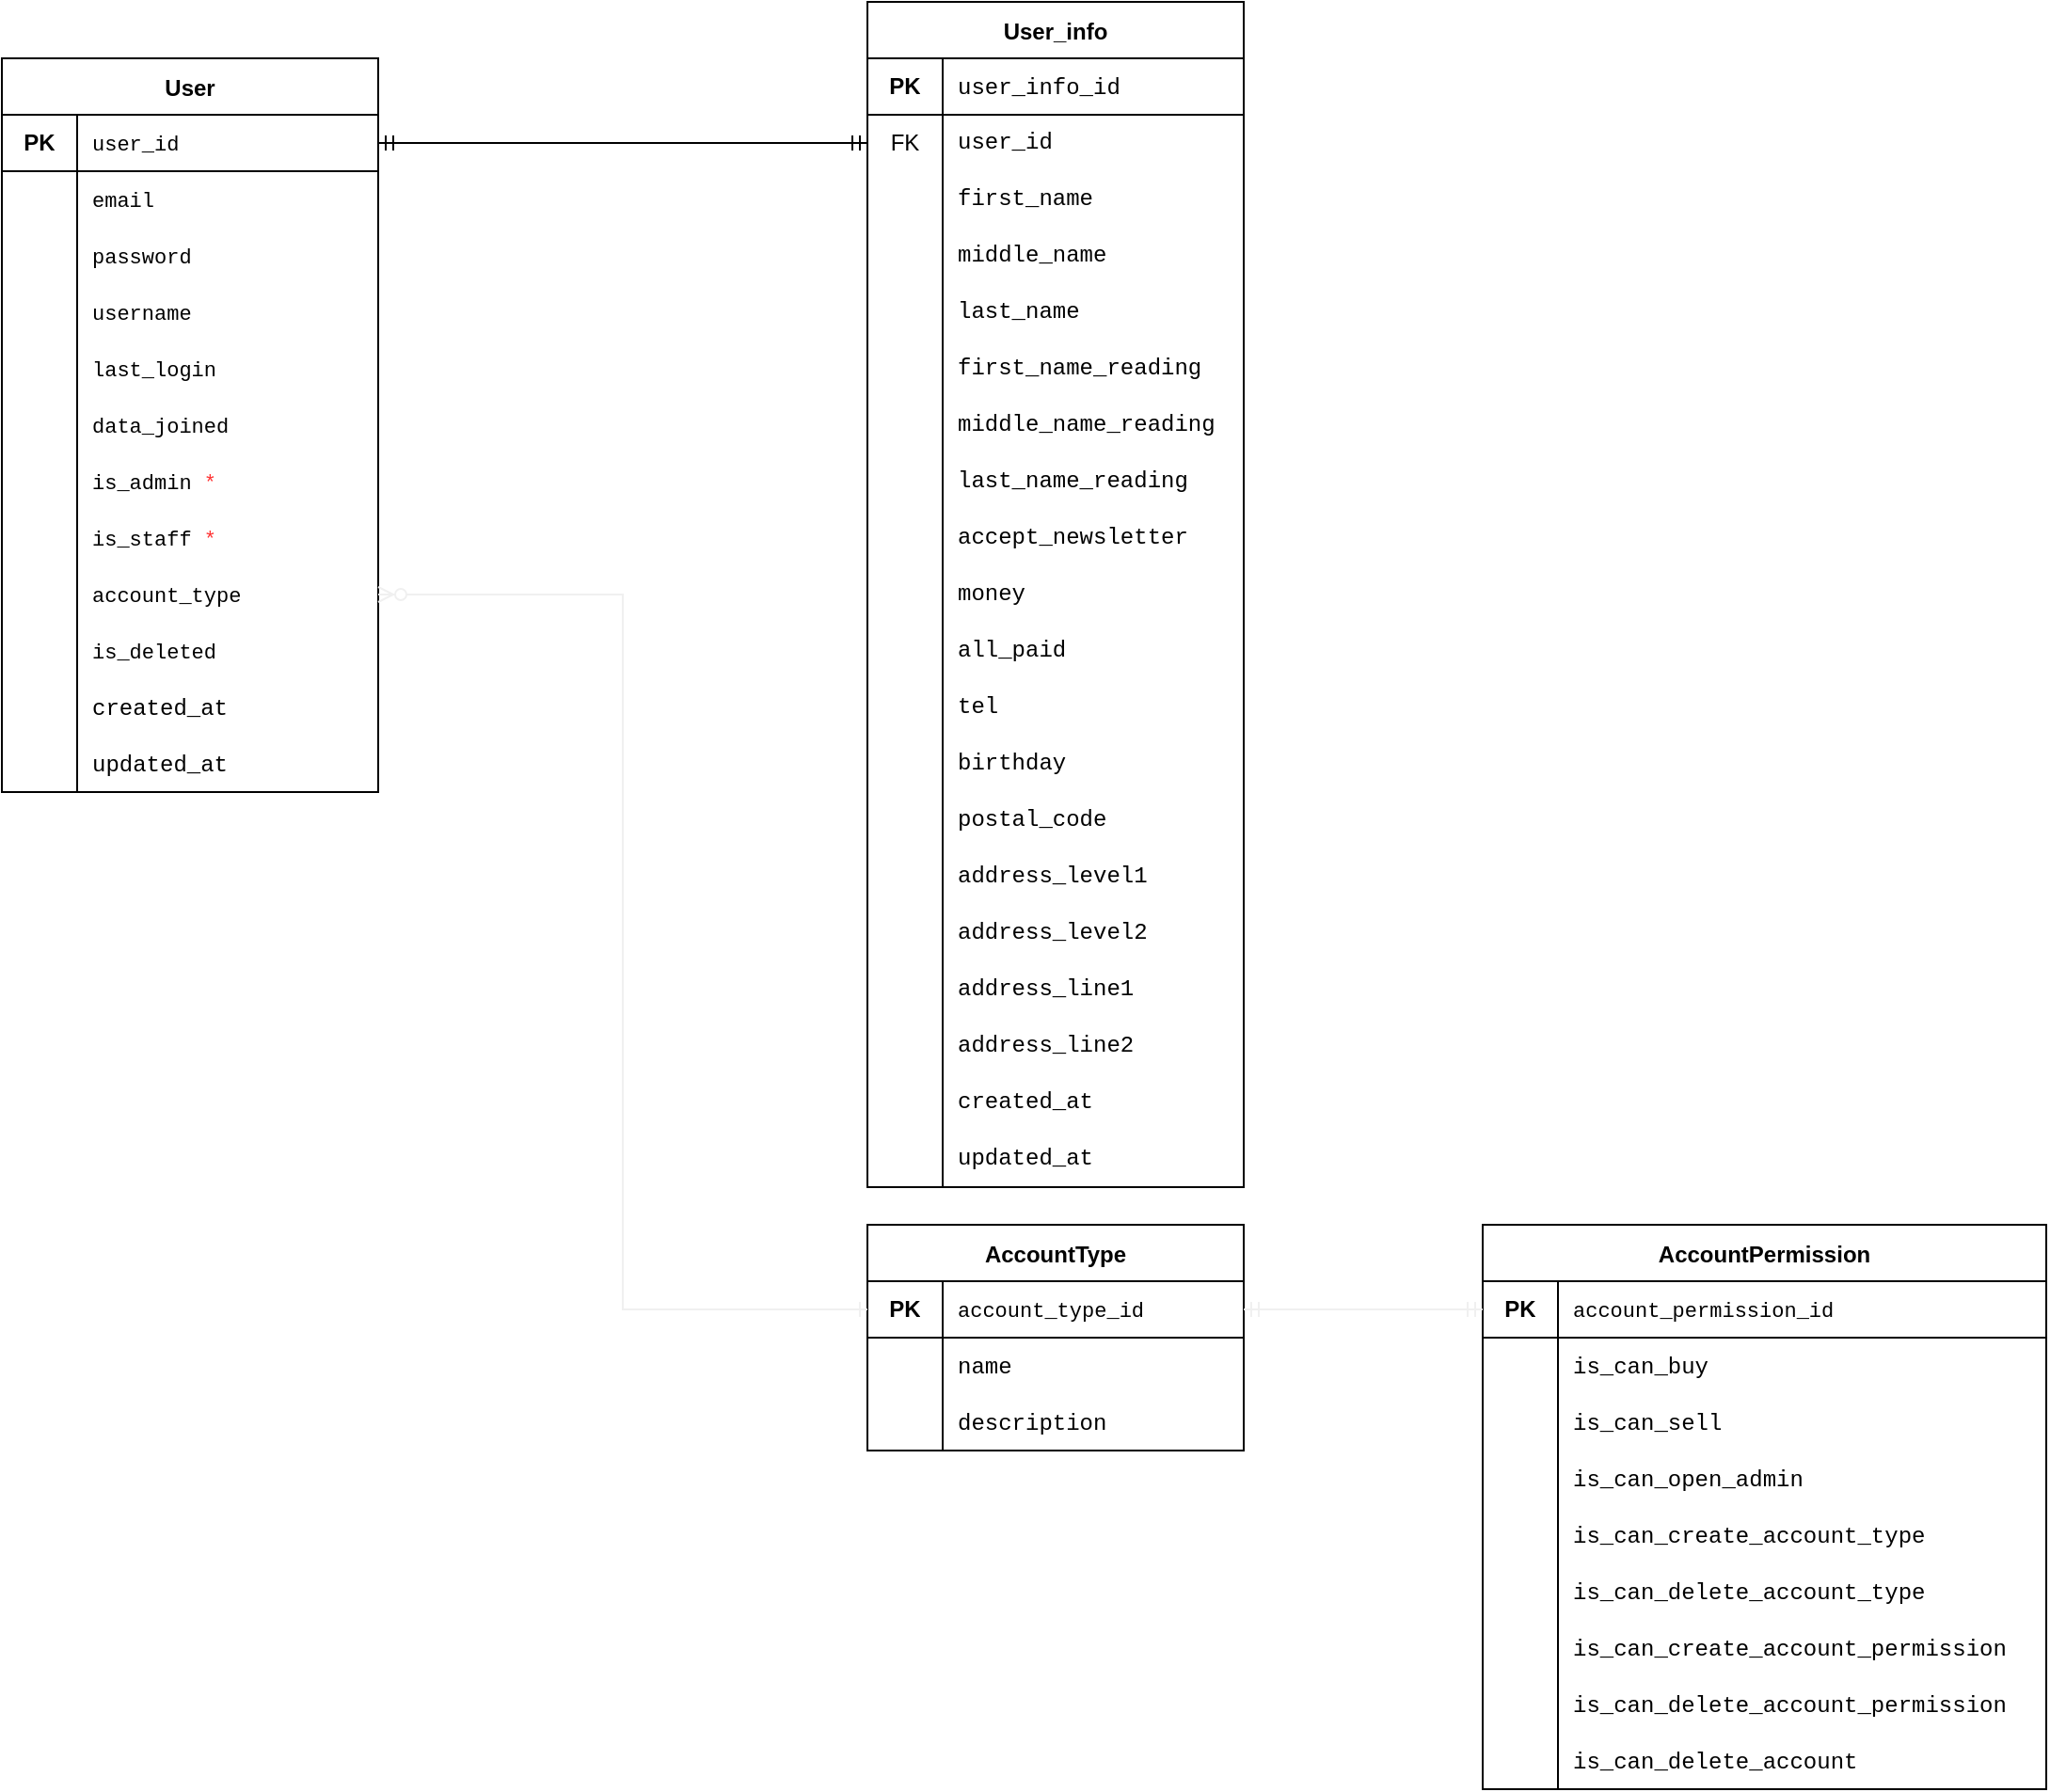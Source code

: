 <mxfile>
    <diagram id="_nnEAg2lZIeiRZxSRYPn" name="account">
        <mxGraphModel dx="1111" dy="790" grid="0" gridSize="10" guides="1" tooltips="1" connect="1" arrows="1" fold="1" page="0" pageScale="1" pageWidth="827" pageHeight="1169" math="0" shadow="0">
            <root>
                <mxCell id="0"/>
                <mxCell id="1" parent="0"/>
                <mxCell id="2" value="User" style="shape=table;startSize=30;container=1;collapsible=0;childLayout=tableLayout;fixedRows=1;rowLines=0;fontStyle=1;align=center;pointerEvents=1;" parent="1" vertex="1">
                    <mxGeometry x="40" y="350" width="200" height="390" as="geometry"/>
                </mxCell>
                <mxCell id="3" value="" style="shape=partialRectangle;html=1;whiteSpace=wrap;collapsible=0;dropTarget=0;pointerEvents=1;fillColor=none;top=0;left=0;bottom=1;right=0;points=[[0,0.5],[1,0.5]];portConstraint=eastwest;" parent="2" vertex="1">
                    <mxGeometry y="30" width="200" height="30" as="geometry"/>
                </mxCell>
                <mxCell id="4" value="&lt;b&gt;PK&lt;/b&gt;" style="shape=partialRectangle;html=1;whiteSpace=wrap;connectable=0;fillColor=none;top=0;left=0;bottom=0;right=0;overflow=hidden;pointerEvents=1;" parent="3" vertex="1">
                    <mxGeometry width="40" height="30" as="geometry"/>
                </mxCell>
                <mxCell id="5" value="&lt;font style=&quot;font-size: 11px&quot; face=&quot;menlo, monaco, courier new, monospace&quot;&gt;user_id&lt;/font&gt;" style="shape=partialRectangle;html=1;whiteSpace=wrap;connectable=0;fillColor=none;top=0;left=0;bottom=0;right=0;align=left;spacingLeft=6;overflow=hidden;pointerEvents=1;" parent="3" vertex="1">
                    <mxGeometry x="40" width="160" height="30" as="geometry"/>
                </mxCell>
                <mxCell id="6" value="" style="shape=partialRectangle;html=1;whiteSpace=wrap;collapsible=0;dropTarget=0;pointerEvents=1;fillColor=none;top=0;left=0;bottom=0;right=0;points=[[0,0.5],[1,0.5]];portConstraint=eastwest;" parent="2" vertex="1">
                    <mxGeometry y="60" width="200" height="30" as="geometry"/>
                </mxCell>
                <mxCell id="7" value="" style="shape=partialRectangle;html=1;whiteSpace=wrap;connectable=0;fillColor=none;top=0;left=0;bottom=0;right=0;overflow=hidden;pointerEvents=1;" parent="6" vertex="1">
                    <mxGeometry width="40" height="30" as="geometry"/>
                </mxCell>
                <mxCell id="8" value="&lt;font face=&quot;menlo, monaco, courier new, monospace&quot; style=&quot;font-size: 11px&quot;&gt;email&lt;/font&gt;" style="shape=partialRectangle;html=1;whiteSpace=wrap;connectable=0;fillColor=none;top=0;left=0;bottom=0;right=0;align=left;spacingLeft=6;overflow=hidden;pointerEvents=1;" parent="6" vertex="1">
                    <mxGeometry x="40" width="160" height="30" as="geometry"/>
                </mxCell>
                <mxCell id="60" value="" style="shape=partialRectangle;html=1;whiteSpace=wrap;collapsible=0;dropTarget=0;pointerEvents=1;fillColor=none;top=0;left=0;bottom=0;right=0;points=[[0,0.5],[1,0.5]];portConstraint=eastwest;" parent="2" vertex="1">
                    <mxGeometry y="90" width="200" height="30" as="geometry"/>
                </mxCell>
                <mxCell id="61" value="" style="shape=partialRectangle;html=1;whiteSpace=wrap;connectable=0;fillColor=none;top=0;left=0;bottom=0;right=0;overflow=hidden;pointerEvents=1;" parent="60" vertex="1">
                    <mxGeometry width="40" height="30" as="geometry"/>
                </mxCell>
                <mxCell id="62" value="&lt;font face=&quot;menlo, monaco, courier new, monospace&quot;&gt;&lt;span style=&quot;font-size: 11px&quot;&gt;password&lt;/span&gt;&lt;/font&gt;" style="shape=partialRectangle;html=1;whiteSpace=wrap;connectable=0;fillColor=none;top=0;left=0;bottom=0;right=0;align=left;spacingLeft=6;overflow=hidden;pointerEvents=1;" parent="60" vertex="1">
                    <mxGeometry x="40" width="160" height="30" as="geometry"/>
                </mxCell>
                <mxCell id="27" value="" style="shape=partialRectangle;html=1;whiteSpace=wrap;collapsible=0;dropTarget=0;pointerEvents=1;fillColor=none;top=0;left=0;bottom=0;right=0;points=[[0,0.5],[1,0.5]];portConstraint=eastwest;" parent="2" vertex="1">
                    <mxGeometry y="120" width="200" height="30" as="geometry"/>
                </mxCell>
                <mxCell id="28" value="" style="shape=partialRectangle;html=1;whiteSpace=wrap;connectable=0;fillColor=none;top=0;left=0;bottom=0;right=0;overflow=hidden;pointerEvents=1;" parent="27" vertex="1">
                    <mxGeometry width="40" height="30" as="geometry"/>
                </mxCell>
                <mxCell id="29" value="&lt;font face=&quot;menlo, monaco, courier new, monospace&quot;&gt;&lt;span style=&quot;font-size: 11px&quot;&gt;username&lt;/span&gt;&lt;/font&gt;" style="shape=partialRectangle;html=1;whiteSpace=wrap;connectable=0;fillColor=none;top=0;left=0;bottom=0;right=0;align=left;spacingLeft=6;overflow=hidden;pointerEvents=1;strokeColor=none;" parent="27" vertex="1">
                    <mxGeometry x="40" width="160" height="30" as="geometry"/>
                </mxCell>
                <mxCell id="54" value="" style="shape=partialRectangle;html=1;whiteSpace=wrap;collapsible=0;dropTarget=0;pointerEvents=1;fillColor=none;top=0;left=0;bottom=0;right=0;points=[[0,0.5],[1,0.5]];portConstraint=eastwest;" parent="2" vertex="1">
                    <mxGeometry y="150" width="200" height="30" as="geometry"/>
                </mxCell>
                <mxCell id="55" value="" style="shape=partialRectangle;html=1;whiteSpace=wrap;connectable=0;fillColor=none;top=0;left=0;bottom=0;right=0;overflow=hidden;pointerEvents=1;" parent="54" vertex="1">
                    <mxGeometry width="40" height="30" as="geometry"/>
                </mxCell>
                <mxCell id="56" value="&lt;font face=&quot;menlo, monaco, courier new, monospace&quot;&gt;&lt;span style=&quot;font-size: 11px&quot;&gt;last_login&lt;/span&gt;&lt;/font&gt;" style="shape=partialRectangle;html=1;whiteSpace=wrap;connectable=0;fillColor=none;top=0;left=0;bottom=0;right=0;align=left;spacingLeft=6;overflow=hidden;pointerEvents=1;strokeColor=none;" parent="54" vertex="1">
                    <mxGeometry x="40" width="160" height="30" as="geometry"/>
                </mxCell>
                <mxCell id="57" value="" style="shape=partialRectangle;html=1;whiteSpace=wrap;collapsible=0;dropTarget=0;pointerEvents=1;fillColor=none;top=0;left=0;bottom=0;right=0;points=[[0,0.5],[1,0.5]];portConstraint=eastwest;" parent="2" vertex="1">
                    <mxGeometry y="180" width="200" height="30" as="geometry"/>
                </mxCell>
                <mxCell id="58" value="" style="shape=partialRectangle;html=1;whiteSpace=wrap;connectable=0;fillColor=none;top=0;left=0;bottom=0;right=0;overflow=hidden;pointerEvents=1;" parent="57" vertex="1">
                    <mxGeometry width="40" height="30" as="geometry"/>
                </mxCell>
                <mxCell id="59" value="&lt;font face=&quot;menlo, monaco, courier new, monospace&quot;&gt;&lt;span style=&quot;font-size: 11px&quot;&gt;data_joined&lt;/span&gt;&lt;/font&gt;" style="shape=partialRectangle;html=1;whiteSpace=wrap;connectable=0;fillColor=none;top=0;left=0;bottom=0;right=0;align=left;spacingLeft=6;overflow=hidden;pointerEvents=1;strokeColor=none;" parent="57" vertex="1">
                    <mxGeometry x="40" width="160" height="30" as="geometry"/>
                </mxCell>
                <mxCell id="266" value="" style="shape=partialRectangle;html=1;whiteSpace=wrap;collapsible=0;dropTarget=0;pointerEvents=1;fillColor=none;top=0;left=0;bottom=0;right=0;points=[[0,0.5],[1,0.5]];portConstraint=eastwest;" parent="2" vertex="1">
                    <mxGeometry y="210" width="200" height="30" as="geometry"/>
                </mxCell>
                <mxCell id="267" value="&lt;p style=&quot;line-height: 40%&quot;&gt;&lt;/p&gt;&lt;div&gt;&lt;br&gt;&lt;/div&gt;&lt;p&gt;&lt;/p&gt;" style="shape=partialRectangle;html=1;whiteSpace=wrap;connectable=0;fillColor=none;top=0;left=0;bottom=0;right=0;overflow=hidden;pointerEvents=1;align=center;" parent="266" vertex="1">
                    <mxGeometry width="40" height="30" as="geometry"/>
                </mxCell>
                <mxCell id="268" value="&lt;font face=&quot;menlo, monaco, courier new, monospace&quot;&gt;&lt;span style=&quot;font-size: 11px&quot;&gt;is_admin&lt;font color=&quot;#ff3333&quot;&gt; *&lt;/font&gt;&lt;/span&gt;&lt;/font&gt;" style="shape=partialRectangle;html=1;whiteSpace=wrap;connectable=0;fillColor=none;top=0;left=0;bottom=0;right=0;align=left;spacingLeft=6;overflow=hidden;pointerEvents=1;strokeColor=none;" parent="266" vertex="1">
                    <mxGeometry x="40" width="160" height="30" as="geometry"/>
                </mxCell>
                <mxCell id="269" value="" style="shape=partialRectangle;html=1;whiteSpace=wrap;collapsible=0;dropTarget=0;pointerEvents=1;fillColor=none;top=0;left=0;bottom=0;right=0;points=[[0,0.5],[1,0.5]];portConstraint=eastwest;" parent="2" vertex="1">
                    <mxGeometry y="240" width="200" height="30" as="geometry"/>
                </mxCell>
                <mxCell id="270" value="" style="shape=partialRectangle;html=1;whiteSpace=wrap;connectable=0;fillColor=none;top=0;left=0;bottom=0;right=0;overflow=hidden;pointerEvents=1;" parent="269" vertex="1">
                    <mxGeometry width="40" height="30" as="geometry"/>
                </mxCell>
                <mxCell id="271" value="&lt;font face=&quot;menlo, monaco, courier new, monospace&quot;&gt;&lt;span style=&quot;font-size: 11px&quot;&gt;is_staff&lt;/span&gt;&lt;/font&gt;&lt;span style=&quot;color: rgb(255 , 51 , 51) ; font-family: &amp;#34;menlo&amp;#34; , &amp;#34;monaco&amp;#34; , &amp;#34;courier new&amp;#34; , monospace ; font-size: 11px&quot;&gt;&amp;nbsp;*&lt;/span&gt;" style="shape=partialRectangle;html=1;whiteSpace=wrap;connectable=0;fillColor=none;top=0;left=0;bottom=0;right=0;align=left;spacingLeft=6;overflow=hidden;pointerEvents=1;strokeColor=none;" parent="269" vertex="1">
                    <mxGeometry x="40" width="160" height="30" as="geometry"/>
                </mxCell>
                <mxCell id="42" value="" style="shape=partialRectangle;html=1;whiteSpace=wrap;collapsible=0;dropTarget=0;pointerEvents=1;fillColor=none;top=0;left=0;bottom=0;right=0;points=[[0,0.5],[1,0.5]];portConstraint=eastwest;" parent="2" vertex="1">
                    <mxGeometry y="270" width="200" height="30" as="geometry"/>
                </mxCell>
                <mxCell id="43" value="" style="shape=partialRectangle;html=1;whiteSpace=wrap;connectable=0;fillColor=none;top=0;left=0;bottom=0;right=0;overflow=hidden;pointerEvents=1;" parent="42" vertex="1">
                    <mxGeometry width="40" height="30" as="geometry"/>
                </mxCell>
                <mxCell id="44" value="&lt;font face=&quot;menlo, monaco, courier new, monospace&quot;&gt;&lt;span style=&quot;font-size: 11px&quot;&gt;account_type&lt;/span&gt;&lt;/font&gt;" style="shape=partialRectangle;html=1;whiteSpace=wrap;connectable=0;fillColor=none;top=0;left=0;bottom=0;right=0;align=left;spacingLeft=6;overflow=hidden;pointerEvents=1;strokeColor=none;" parent="42" vertex="1">
                    <mxGeometry x="40" width="160" height="30" as="geometry"/>
                </mxCell>
                <mxCell id="45" value="" style="shape=partialRectangle;html=1;whiteSpace=wrap;collapsible=0;dropTarget=0;pointerEvents=1;fillColor=none;top=0;left=0;bottom=0;right=0;points=[[0,0.5],[1,0.5]];portConstraint=eastwest;" parent="2" vertex="1">
                    <mxGeometry y="300" width="200" height="30" as="geometry"/>
                </mxCell>
                <mxCell id="46" value="" style="shape=partialRectangle;html=1;whiteSpace=wrap;connectable=0;fillColor=none;top=0;left=0;bottom=0;right=0;overflow=hidden;pointerEvents=1;" parent="45" vertex="1">
                    <mxGeometry width="40" height="30" as="geometry"/>
                </mxCell>
                <mxCell id="47" value="&lt;font face=&quot;menlo, monaco, courier new, monospace&quot;&gt;&lt;span style=&quot;font-size: 11px&quot;&gt;is_deleted&lt;/span&gt;&lt;/font&gt;" style="shape=partialRectangle;html=1;whiteSpace=wrap;connectable=0;fillColor=none;top=0;left=0;bottom=0;right=0;align=left;spacingLeft=6;overflow=hidden;pointerEvents=1;strokeColor=none;" parent="45" vertex="1">
                    <mxGeometry x="40" width="160" height="30" as="geometry"/>
                </mxCell>
                <mxCell id="63" value="" style="shape=partialRectangle;html=1;whiteSpace=wrap;collapsible=0;dropTarget=0;pointerEvents=1;fillColor=none;top=0;left=0;bottom=0;right=0;points=[[0,0.5],[1,0.5]];portConstraint=eastwest;" parent="2" vertex="1">
                    <mxGeometry y="330" width="200" height="30" as="geometry"/>
                </mxCell>
                <mxCell id="64" value="" style="shape=partialRectangle;html=1;whiteSpace=wrap;connectable=0;fillColor=none;top=0;left=0;bottom=0;right=0;overflow=hidden;pointerEvents=1;" parent="63" vertex="1">
                    <mxGeometry width="40" height="30" as="geometry"/>
                </mxCell>
                <mxCell id="65" value="&lt;font face=&quot;menlo, monaco, courier new, monospace&quot;&gt;created_at&lt;/font&gt;" style="shape=partialRectangle;html=1;whiteSpace=wrap;connectable=0;fillColor=none;top=0;left=0;bottom=0;right=0;align=left;spacingLeft=6;overflow=hidden;pointerEvents=1;strokeColor=none;" parent="63" vertex="1">
                    <mxGeometry x="40" width="160" height="30" as="geometry"/>
                </mxCell>
                <mxCell id="66" value="" style="shape=partialRectangle;html=1;whiteSpace=wrap;collapsible=0;dropTarget=0;pointerEvents=1;fillColor=none;top=0;left=0;bottom=0;right=0;points=[[0,0.5],[1,0.5]];portConstraint=eastwest;" parent="2" vertex="1">
                    <mxGeometry y="360" width="200" height="30" as="geometry"/>
                </mxCell>
                <mxCell id="67" value="" style="shape=partialRectangle;html=1;whiteSpace=wrap;connectable=0;fillColor=none;top=0;left=0;bottom=0;right=0;overflow=hidden;pointerEvents=1;" parent="66" vertex="1">
                    <mxGeometry width="40" height="30" as="geometry"/>
                </mxCell>
                <mxCell id="68" value="&lt;font face=&quot;menlo, monaco, courier new, monospace&quot;&gt;updated_at&lt;/font&gt;" style="shape=partialRectangle;html=1;whiteSpace=wrap;connectable=0;fillColor=none;top=0;left=0;bottom=0;right=0;align=left;spacingLeft=6;overflow=hidden;pointerEvents=1;strokeColor=none;" parent="66" vertex="1">
                    <mxGeometry x="40" width="160" height="30" as="geometry"/>
                </mxCell>
                <mxCell id="122" value="User_info" style="shape=table;startSize=30;container=1;collapsible=0;childLayout=tableLayout;fixedRows=1;rowLines=0;fontStyle=1;align=center;pointerEvents=1;" parent="1" vertex="1">
                    <mxGeometry x="500" y="320" width="200" height="630" as="geometry"/>
                </mxCell>
                <mxCell id="123" value="" style="shape=partialRectangle;html=1;whiteSpace=wrap;collapsible=0;dropTarget=0;pointerEvents=1;fillColor=none;top=0;left=0;bottom=1;right=0;points=[[0,0.5],[1,0.5]];portConstraint=eastwest;" parent="122" vertex="1">
                    <mxGeometry y="30" width="200" height="30" as="geometry"/>
                </mxCell>
                <mxCell id="124" value="&lt;b&gt;PK&lt;/b&gt;" style="shape=partialRectangle;html=1;whiteSpace=wrap;connectable=0;fillColor=none;top=0;left=0;bottom=0;right=0;overflow=hidden;pointerEvents=1;" parent="123" vertex="1">
                    <mxGeometry width="40" height="30" as="geometry"/>
                </mxCell>
                <mxCell id="125" value="&lt;font face=&quot;menlo, monaco, courier new, monospace&quot;&gt;user_info_id&lt;/font&gt;" style="shape=partialRectangle;html=1;whiteSpace=wrap;connectable=0;fillColor=none;top=0;left=0;bottom=0;right=0;align=left;spacingLeft=6;overflow=hidden;pointerEvents=1;" parent="123" vertex="1">
                    <mxGeometry x="40" width="160" height="30" as="geometry"/>
                </mxCell>
                <mxCell id="126" value="" style="shape=partialRectangle;html=1;whiteSpace=wrap;collapsible=0;dropTarget=0;pointerEvents=1;fillColor=none;top=0;left=0;bottom=0;right=0;points=[[0,0.5],[1,0.5]];portConstraint=eastwest;" parent="122" vertex="1">
                    <mxGeometry y="60" width="200" height="30" as="geometry"/>
                </mxCell>
                <mxCell id="127" value="FK" style="shape=partialRectangle;html=1;whiteSpace=wrap;connectable=0;fillColor=none;top=0;left=0;bottom=0;right=0;overflow=hidden;pointerEvents=1;" parent="126" vertex="1">
                    <mxGeometry width="40" height="30" as="geometry"/>
                </mxCell>
                <mxCell id="128" value="user_id" style="shape=partialRectangle;html=1;whiteSpace=wrap;connectable=0;fillColor=none;top=0;left=0;bottom=0;right=0;align=left;spacingLeft=6;overflow=hidden;pointerEvents=1;fontFamily=menlo, monaco, &quot;courier new&quot;, monospace;" parent="126" vertex="1">
                    <mxGeometry x="40" width="160" height="30" as="geometry"/>
                </mxCell>
                <mxCell id="137" value="" style="shape=partialRectangle;html=1;whiteSpace=wrap;collapsible=0;dropTarget=0;pointerEvents=1;fillColor=none;top=0;left=0;bottom=0;right=0;points=[[0,0.5],[1,0.5]];portConstraint=eastwest;" parent="122" vertex="1">
                    <mxGeometry y="90" width="200" height="30" as="geometry"/>
                </mxCell>
                <mxCell id="138" value="" style="shape=partialRectangle;html=1;whiteSpace=wrap;connectable=0;fillColor=none;top=0;left=0;bottom=0;right=0;overflow=hidden;pointerEvents=1;" parent="137" vertex="1">
                    <mxGeometry width="40" height="30" as="geometry"/>
                </mxCell>
                <mxCell id="139" value="first_name" style="shape=partialRectangle;html=1;whiteSpace=wrap;connectable=0;fillColor=none;top=0;left=0;bottom=0;right=0;align=left;spacingLeft=6;overflow=hidden;pointerEvents=1;fontFamily=menlo, monaco, &quot;courier new&quot;, monospace;" parent="137" vertex="1">
                    <mxGeometry x="40" width="160" height="30" as="geometry"/>
                </mxCell>
                <mxCell id="140" value="" style="shape=partialRectangle;html=1;whiteSpace=wrap;collapsible=0;dropTarget=0;pointerEvents=1;fillColor=none;top=0;left=0;bottom=0;right=0;points=[[0,0.5],[1,0.5]];portConstraint=eastwest;" parent="122" vertex="1">
                    <mxGeometry y="120" width="200" height="30" as="geometry"/>
                </mxCell>
                <mxCell id="141" value="" style="shape=partialRectangle;html=1;whiteSpace=wrap;connectable=0;fillColor=none;top=0;left=0;bottom=0;right=0;overflow=hidden;pointerEvents=1;" parent="140" vertex="1">
                    <mxGeometry width="40" height="30" as="geometry"/>
                </mxCell>
                <mxCell id="142" value="middle_name" style="shape=partialRectangle;html=1;whiteSpace=wrap;connectable=0;fillColor=none;top=0;left=0;bottom=0;right=0;align=left;spacingLeft=6;overflow=hidden;pointerEvents=1;fontFamily=menlo, monaco, &quot;courier new&quot;, monospace;" parent="140" vertex="1">
                    <mxGeometry x="40" width="160" height="30" as="geometry"/>
                </mxCell>
                <mxCell id="143" value="" style="shape=partialRectangle;html=1;whiteSpace=wrap;collapsible=0;dropTarget=0;pointerEvents=1;fillColor=none;top=0;left=0;bottom=0;right=0;points=[[0,0.5],[1,0.5]];portConstraint=eastwest;" parent="122" vertex="1">
                    <mxGeometry y="150" width="200" height="30" as="geometry"/>
                </mxCell>
                <mxCell id="144" value="" style="shape=partialRectangle;html=1;whiteSpace=wrap;connectable=0;fillColor=none;top=0;left=0;bottom=0;right=0;overflow=hidden;pointerEvents=1;" parent="143" vertex="1">
                    <mxGeometry width="40" height="30" as="geometry"/>
                </mxCell>
                <mxCell id="145" value="last_name" style="shape=partialRectangle;html=1;whiteSpace=wrap;connectable=0;fillColor=none;top=0;left=0;bottom=0;right=0;align=left;spacingLeft=6;overflow=hidden;pointerEvents=1;fontFamily=menlo, monaco, &quot;courier new&quot;, monospace;" parent="143" vertex="1">
                    <mxGeometry x="40" width="160" height="30" as="geometry"/>
                </mxCell>
                <mxCell id="146" value="" style="shape=partialRectangle;html=1;whiteSpace=wrap;collapsible=0;dropTarget=0;pointerEvents=1;fillColor=none;top=0;left=0;bottom=0;right=0;points=[[0,0.5],[1,0.5]];portConstraint=eastwest;" parent="122" vertex="1">
                    <mxGeometry y="180" width="200" height="30" as="geometry"/>
                </mxCell>
                <mxCell id="147" value="" style="shape=partialRectangle;html=1;whiteSpace=wrap;connectable=0;fillColor=none;top=0;left=0;bottom=0;right=0;overflow=hidden;pointerEvents=1;" parent="146" vertex="1">
                    <mxGeometry width="40" height="30" as="geometry"/>
                </mxCell>
                <mxCell id="148" value="first_name_reading" style="shape=partialRectangle;html=1;whiteSpace=wrap;connectable=0;fillColor=none;top=0;left=0;bottom=0;right=0;align=left;spacingLeft=6;overflow=hidden;pointerEvents=1;fontFamily=menlo, monaco, &quot;courier new&quot;, monospace;" parent="146" vertex="1">
                    <mxGeometry x="40" width="160" height="30" as="geometry"/>
                </mxCell>
                <mxCell id="149" value="" style="shape=partialRectangle;html=1;whiteSpace=wrap;collapsible=0;dropTarget=0;pointerEvents=1;fillColor=none;top=0;left=0;bottom=0;right=0;points=[[0,0.5],[1,0.5]];portConstraint=eastwest;" parent="122" vertex="1">
                    <mxGeometry y="210" width="200" height="30" as="geometry"/>
                </mxCell>
                <mxCell id="150" value="" style="shape=partialRectangle;html=1;whiteSpace=wrap;connectable=0;fillColor=none;top=0;left=0;bottom=0;right=0;overflow=hidden;pointerEvents=1;" parent="149" vertex="1">
                    <mxGeometry width="40" height="30" as="geometry"/>
                </mxCell>
                <mxCell id="151" value="middle_name_reading" style="shape=partialRectangle;html=1;whiteSpace=wrap;connectable=0;fillColor=none;top=0;left=0;bottom=0;right=0;align=left;spacingLeft=6;overflow=hidden;pointerEvents=1;fontFamily=menlo, monaco, &quot;courier new&quot;, monospace;" parent="149" vertex="1">
                    <mxGeometry x="40" width="160" height="30" as="geometry"/>
                </mxCell>
                <mxCell id="152" value="" style="shape=partialRectangle;html=1;whiteSpace=wrap;collapsible=0;dropTarget=0;pointerEvents=1;fillColor=none;top=0;left=0;bottom=0;right=0;points=[[0,0.5],[1,0.5]];portConstraint=eastwest;" parent="122" vertex="1">
                    <mxGeometry y="240" width="200" height="30" as="geometry"/>
                </mxCell>
                <mxCell id="153" value="" style="shape=partialRectangle;html=1;whiteSpace=wrap;connectable=0;fillColor=none;top=0;left=0;bottom=0;right=0;overflow=hidden;pointerEvents=1;" parent="152" vertex="1">
                    <mxGeometry width="40" height="30" as="geometry"/>
                </mxCell>
                <mxCell id="154" value="last_name_reading" style="shape=partialRectangle;html=1;whiteSpace=wrap;connectable=0;fillColor=none;top=0;left=0;bottom=0;right=0;align=left;spacingLeft=6;overflow=hidden;pointerEvents=1;fontFamily=menlo, monaco, &quot;courier new&quot;, monospace;" parent="152" vertex="1">
                    <mxGeometry x="40" width="160" height="30" as="geometry"/>
                </mxCell>
                <mxCell id="129" value="" style="shape=partialRectangle;html=1;whiteSpace=wrap;collapsible=0;dropTarget=0;pointerEvents=1;fillColor=none;top=0;left=0;bottom=0;right=0;points=[[0,0.5],[1,0.5]];portConstraint=eastwest;" parent="122" vertex="1">
                    <mxGeometry y="270" width="200" height="30" as="geometry"/>
                </mxCell>
                <mxCell id="130" value="" style="shape=partialRectangle;html=1;whiteSpace=wrap;connectable=0;fillColor=none;top=0;left=0;bottom=0;right=0;overflow=hidden;pointerEvents=1;" parent="129" vertex="1">
                    <mxGeometry width="40" height="30" as="geometry"/>
                </mxCell>
                <mxCell id="131" value="accept_newsletter" style="shape=partialRectangle;html=1;whiteSpace=wrap;connectable=0;fillColor=none;top=0;left=0;bottom=0;right=0;align=left;spacingLeft=6;overflow=hidden;pointerEvents=1;fontFamily=menlo, monaco, &quot;courier new&quot;, monospace;" parent="129" vertex="1">
                    <mxGeometry x="40" width="160" height="30" as="geometry"/>
                </mxCell>
                <mxCell id="272" value="" style="shape=partialRectangle;html=1;whiteSpace=wrap;collapsible=0;dropTarget=0;pointerEvents=1;fillColor=none;top=0;left=0;bottom=0;right=0;points=[[0,0.5],[1,0.5]];portConstraint=eastwest;" parent="122" vertex="1">
                    <mxGeometry y="300" width="200" height="30" as="geometry"/>
                </mxCell>
                <mxCell id="273" value="" style="shape=partialRectangle;html=1;whiteSpace=wrap;connectable=0;fillColor=none;top=0;left=0;bottom=0;right=0;overflow=hidden;pointerEvents=1;" parent="272" vertex="1">
                    <mxGeometry width="40" height="30" as="geometry"/>
                </mxCell>
                <mxCell id="274" value="money" style="shape=partialRectangle;html=1;whiteSpace=wrap;connectable=0;fillColor=none;top=0;left=0;bottom=0;right=0;align=left;spacingLeft=6;overflow=hidden;pointerEvents=1;fontFamily=menlo, monaco, &quot;courier new&quot;, monospace;" parent="272" vertex="1">
                    <mxGeometry x="40" width="160" height="30" as="geometry"/>
                </mxCell>
                <mxCell id="275" value="" style="shape=partialRectangle;html=1;whiteSpace=wrap;collapsible=0;dropTarget=0;pointerEvents=1;fillColor=none;top=0;left=0;bottom=0;right=0;points=[[0,0.5],[1,0.5]];portConstraint=eastwest;" parent="122" vertex="1">
                    <mxGeometry y="330" width="200" height="30" as="geometry"/>
                </mxCell>
                <mxCell id="276" value="" style="shape=partialRectangle;html=1;whiteSpace=wrap;connectable=0;fillColor=none;top=0;left=0;bottom=0;right=0;overflow=hidden;pointerEvents=1;" parent="275" vertex="1">
                    <mxGeometry width="40" height="30" as="geometry"/>
                </mxCell>
                <mxCell id="277" value="all_paid" style="shape=partialRectangle;html=1;whiteSpace=wrap;connectable=0;fillColor=none;top=0;left=0;bottom=0;right=0;align=left;spacingLeft=6;overflow=hidden;pointerEvents=1;fontFamily=menlo, monaco, &quot;courier new&quot;, monospace;" parent="275" vertex="1">
                    <mxGeometry x="40" width="160" height="30" as="geometry"/>
                </mxCell>
                <mxCell id="134" value="" style="shape=partialRectangle;html=1;whiteSpace=wrap;collapsible=0;dropTarget=0;pointerEvents=1;fillColor=none;top=0;left=0;bottom=0;right=0;points=[[0,0.5],[1,0.5]];portConstraint=eastwest;" parent="122" vertex="1">
                    <mxGeometry y="360" width="200" height="30" as="geometry"/>
                </mxCell>
                <mxCell id="135" value="" style="shape=partialRectangle;html=1;whiteSpace=wrap;connectable=0;fillColor=none;top=0;left=0;bottom=0;right=0;overflow=hidden;pointerEvents=1;" parent="134" vertex="1">
                    <mxGeometry width="40" height="30" as="geometry"/>
                </mxCell>
                <mxCell id="136" value="tel" style="shape=partialRectangle;html=1;whiteSpace=wrap;connectable=0;fillColor=none;top=0;left=0;bottom=0;right=0;align=left;spacingLeft=6;overflow=hidden;pointerEvents=1;fontFamily=menlo, monaco, &quot;courier new&quot;, monospace;" parent="134" vertex="1">
                    <mxGeometry x="40" width="160" height="30" as="geometry"/>
                </mxCell>
                <mxCell id="155" value="" style="shape=partialRectangle;html=1;whiteSpace=wrap;collapsible=0;dropTarget=0;pointerEvents=1;fillColor=none;top=0;left=0;bottom=0;right=0;points=[[0,0.5],[1,0.5]];portConstraint=eastwest;" parent="122" vertex="1">
                    <mxGeometry y="390" width="200" height="30" as="geometry"/>
                </mxCell>
                <mxCell id="156" value="" style="shape=partialRectangle;html=1;whiteSpace=wrap;connectable=0;fillColor=none;top=0;left=0;bottom=0;right=0;overflow=hidden;pointerEvents=1;" parent="155" vertex="1">
                    <mxGeometry width="40" height="30" as="geometry"/>
                </mxCell>
                <mxCell id="157" value="birthday" style="shape=partialRectangle;html=1;whiteSpace=wrap;connectable=0;fillColor=none;top=0;left=0;bottom=0;right=0;align=left;spacingLeft=6;overflow=hidden;pointerEvents=1;fontFamily=menlo, monaco, &quot;courier new&quot;, monospace;" parent="155" vertex="1">
                    <mxGeometry x="40" width="160" height="30" as="geometry"/>
                </mxCell>
                <mxCell id="158" value="" style="shape=partialRectangle;html=1;whiteSpace=wrap;collapsible=0;dropTarget=0;pointerEvents=1;fillColor=none;top=0;left=0;bottom=0;right=0;points=[[0,0.5],[1,0.5]];portConstraint=eastwest;" parent="122" vertex="1">
                    <mxGeometry y="420" width="200" height="30" as="geometry"/>
                </mxCell>
                <mxCell id="159" value="" style="shape=partialRectangle;html=1;whiteSpace=wrap;connectable=0;fillColor=none;top=0;left=0;bottom=0;right=0;overflow=hidden;pointerEvents=1;" parent="158" vertex="1">
                    <mxGeometry width="40" height="30" as="geometry"/>
                </mxCell>
                <mxCell id="160" value="postal_code" style="shape=partialRectangle;html=1;whiteSpace=wrap;connectable=0;fillColor=none;top=0;left=0;bottom=0;right=0;align=left;spacingLeft=6;overflow=hidden;pointerEvents=1;fontFamily=menlo, monaco, &quot;courier new&quot;, monospace;" parent="158" vertex="1">
                    <mxGeometry x="40" width="160" height="30" as="geometry"/>
                </mxCell>
                <mxCell id="161" value="" style="shape=partialRectangle;html=1;whiteSpace=wrap;collapsible=0;dropTarget=0;pointerEvents=1;fillColor=none;top=0;left=0;bottom=0;right=0;points=[[0,0.5],[1,0.5]];portConstraint=eastwest;" parent="122" vertex="1">
                    <mxGeometry y="450" width="200" height="30" as="geometry"/>
                </mxCell>
                <mxCell id="162" value="" style="shape=partialRectangle;html=1;whiteSpace=wrap;connectable=0;fillColor=none;top=0;left=0;bottom=0;right=0;overflow=hidden;pointerEvents=1;" parent="161" vertex="1">
                    <mxGeometry width="40" height="30" as="geometry"/>
                </mxCell>
                <mxCell id="163" value="address_level1" style="shape=partialRectangle;html=1;whiteSpace=wrap;connectable=0;fillColor=none;top=0;left=0;bottom=0;right=0;align=left;spacingLeft=6;overflow=hidden;pointerEvents=1;fontFamily=menlo, monaco, &quot;courier new&quot;, monospace;" parent="161" vertex="1">
                    <mxGeometry x="40" width="160" height="30" as="geometry"/>
                </mxCell>
                <mxCell id="164" value="" style="shape=partialRectangle;html=1;whiteSpace=wrap;collapsible=0;dropTarget=0;pointerEvents=1;fillColor=none;top=0;left=0;bottom=0;right=0;points=[[0,0.5],[1,0.5]];portConstraint=eastwest;" parent="122" vertex="1">
                    <mxGeometry y="480" width="200" height="30" as="geometry"/>
                </mxCell>
                <mxCell id="165" value="" style="shape=partialRectangle;html=1;whiteSpace=wrap;connectable=0;fillColor=none;top=0;left=0;bottom=0;right=0;overflow=hidden;pointerEvents=1;" parent="164" vertex="1">
                    <mxGeometry width="40" height="30" as="geometry"/>
                </mxCell>
                <mxCell id="166" value="address_level2" style="shape=partialRectangle;html=1;whiteSpace=wrap;connectable=0;fillColor=none;top=0;left=0;bottom=0;right=0;align=left;spacingLeft=6;overflow=hidden;pointerEvents=1;fontFamily=menlo, monaco, &quot;courier new&quot;, monospace;" parent="164" vertex="1">
                    <mxGeometry x="40" width="160" height="30" as="geometry"/>
                </mxCell>
                <mxCell id="167" value="" style="shape=partialRectangle;html=1;whiteSpace=wrap;collapsible=0;dropTarget=0;pointerEvents=1;fillColor=none;top=0;left=0;bottom=0;right=0;points=[[0,0.5],[1,0.5]];portConstraint=eastwest;" parent="122" vertex="1">
                    <mxGeometry y="510" width="200" height="30" as="geometry"/>
                </mxCell>
                <mxCell id="168" value="" style="shape=partialRectangle;html=1;whiteSpace=wrap;connectable=0;fillColor=none;top=0;left=0;bottom=0;right=0;overflow=hidden;pointerEvents=1;" parent="167" vertex="1">
                    <mxGeometry width="40" height="30" as="geometry"/>
                </mxCell>
                <mxCell id="169" value="address_line1" style="shape=partialRectangle;html=1;whiteSpace=wrap;connectable=0;fillColor=none;top=0;left=0;bottom=0;right=0;align=left;spacingLeft=6;overflow=hidden;pointerEvents=1;fontFamily=menlo, monaco, &quot;courier new&quot;, monospace;" parent="167" vertex="1">
                    <mxGeometry x="40" width="160" height="30" as="geometry"/>
                </mxCell>
                <mxCell id="170" value="" style="shape=partialRectangle;html=1;whiteSpace=wrap;collapsible=0;dropTarget=0;pointerEvents=1;fillColor=none;top=0;left=0;bottom=0;right=0;points=[[0,0.5],[1,0.5]];portConstraint=eastwest;" parent="122" vertex="1">
                    <mxGeometry y="540" width="200" height="30" as="geometry"/>
                </mxCell>
                <mxCell id="171" value="" style="shape=partialRectangle;html=1;whiteSpace=wrap;connectable=0;fillColor=none;top=0;left=0;bottom=0;right=0;overflow=hidden;pointerEvents=1;" parent="170" vertex="1">
                    <mxGeometry width="40" height="30" as="geometry"/>
                </mxCell>
                <mxCell id="172" value="address_line2" style="shape=partialRectangle;html=1;whiteSpace=wrap;connectable=0;fillColor=none;top=0;left=0;bottom=0;right=0;align=left;spacingLeft=6;overflow=hidden;pointerEvents=1;fontFamily=menlo, monaco, &quot;courier new&quot;, monospace;" parent="170" vertex="1">
                    <mxGeometry x="40" width="160" height="30" as="geometry"/>
                </mxCell>
                <mxCell id="173" value="" style="shape=partialRectangle;html=1;whiteSpace=wrap;collapsible=0;dropTarget=0;pointerEvents=1;fillColor=none;top=0;left=0;bottom=0;right=0;points=[[0,0.5],[1,0.5]];portConstraint=eastwest;" parent="122" vertex="1">
                    <mxGeometry y="570" width="200" height="30" as="geometry"/>
                </mxCell>
                <mxCell id="174" value="" style="shape=partialRectangle;html=1;whiteSpace=wrap;connectable=0;fillColor=none;top=0;left=0;bottom=0;right=0;overflow=hidden;pointerEvents=1;" parent="173" vertex="1">
                    <mxGeometry width="40" height="30" as="geometry"/>
                </mxCell>
                <mxCell id="175" value="created_at" style="shape=partialRectangle;html=1;whiteSpace=wrap;connectable=0;fillColor=none;top=0;left=0;bottom=0;right=0;align=left;spacingLeft=6;overflow=hidden;pointerEvents=1;fontFamily=menlo, monaco, &quot;courier new&quot;, monospace;" parent="173" vertex="1">
                    <mxGeometry x="40" width="160" height="30" as="geometry"/>
                </mxCell>
                <mxCell id="176" value="" style="shape=partialRectangle;html=1;whiteSpace=wrap;collapsible=0;dropTarget=0;pointerEvents=1;fillColor=none;top=0;left=0;bottom=0;right=0;points=[[0,0.5],[1,0.5]];portConstraint=eastwest;" parent="122" vertex="1">
                    <mxGeometry y="600" width="200" height="30" as="geometry"/>
                </mxCell>
                <mxCell id="177" value="" style="shape=partialRectangle;html=1;whiteSpace=wrap;connectable=0;fillColor=none;top=0;left=0;bottom=0;right=0;overflow=hidden;pointerEvents=1;" parent="176" vertex="1">
                    <mxGeometry width="40" height="30" as="geometry"/>
                </mxCell>
                <mxCell id="178" value="updated_at" style="shape=partialRectangle;html=1;whiteSpace=wrap;connectable=0;fillColor=none;top=0;left=0;bottom=0;right=0;align=left;spacingLeft=6;overflow=hidden;pointerEvents=1;fontFamily=menlo, monaco, &quot;courier new&quot;, monospace;" parent="176" vertex="1">
                    <mxGeometry x="40" width="160" height="30" as="geometry"/>
                </mxCell>
                <mxCell id="133" style="edgeStyle=orthogonalEdgeStyle;html=1;exitX=1;exitY=0.5;exitDx=0;exitDy=0;entryX=0;entryY=0.5;entryDx=0;entryDy=0;endArrow=ERmandOne;endFill=0;rounded=0;startArrow=ERmandOne;startFill=0;" parent="1" source="3" target="126" edge="1">
                    <mxGeometry relative="1" as="geometry">
                        <mxPoint x="280" y="405" as="targetPoint"/>
                        <Array as="points">
                            <mxPoint x="240" y="395"/>
                        </Array>
                    </mxGeometry>
                </mxCell>
                <mxCell id="182" value="AccountType" style="shape=table;startSize=30;container=1;collapsible=0;childLayout=tableLayout;fixedRows=1;rowLines=0;fontStyle=1;align=center;pointerEvents=1;" parent="1" vertex="1">
                    <mxGeometry x="500" y="970" width="200" height="120" as="geometry"/>
                </mxCell>
                <mxCell id="183" value="" style="shape=partialRectangle;html=1;whiteSpace=wrap;collapsible=0;dropTarget=0;pointerEvents=1;fillColor=none;top=0;left=0;bottom=1;right=0;points=[[0,0.5],[1,0.5]];portConstraint=eastwest;" parent="182" vertex="1">
                    <mxGeometry y="30" width="200" height="30" as="geometry"/>
                </mxCell>
                <mxCell id="184" value="&lt;b&gt;PK&lt;/b&gt;" style="shape=partialRectangle;html=1;whiteSpace=wrap;connectable=0;fillColor=none;top=0;left=0;bottom=0;right=0;overflow=hidden;pointerEvents=1;" parent="183" vertex="1">
                    <mxGeometry width="40" height="30" as="geometry"/>
                </mxCell>
                <mxCell id="185" value="&lt;font face=&quot;menlo, monaco, courier new, monospace&quot;&gt;&lt;span style=&quot;font-size: 11px&quot;&gt;account_type_id&lt;/span&gt;&lt;/font&gt;" style="shape=partialRectangle;html=1;whiteSpace=wrap;connectable=0;fillColor=none;top=0;left=0;bottom=0;right=0;align=left;spacingLeft=6;overflow=hidden;pointerEvents=1;" parent="183" vertex="1">
                    <mxGeometry x="40" width="160" height="30" as="geometry"/>
                </mxCell>
                <mxCell id="225" value="" style="shape=partialRectangle;html=1;whiteSpace=wrap;collapsible=0;dropTarget=0;pointerEvents=1;fillColor=none;top=0;left=0;bottom=1;right=0;points=[[0,0.5],[1,0.5]];portConstraint=eastwest;strokeColor=none;" parent="182" vertex="1">
                    <mxGeometry y="60" width="200" height="30" as="geometry"/>
                </mxCell>
                <mxCell id="226" value="" style="shape=partialRectangle;html=1;whiteSpace=wrap;connectable=0;fillColor=none;top=0;left=0;bottom=0;right=0;overflow=hidden;pointerEvents=1;" parent="225" vertex="1">
                    <mxGeometry width="40" height="30" as="geometry"/>
                </mxCell>
                <mxCell id="227" value="&lt;font face=&quot;menlo, monaco, courier new, monospace&quot;&gt;name&lt;/font&gt;" style="shape=partialRectangle;html=1;whiteSpace=wrap;connectable=0;top=0;left=0;bottom=0;right=0;align=left;spacingLeft=6;overflow=hidden;pointerEvents=1;fillColor=none;" parent="225" vertex="1">
                    <mxGeometry x="40" width="160" height="30" as="geometry"/>
                </mxCell>
                <mxCell id="233" value="" style="shape=partialRectangle;html=1;whiteSpace=wrap;collapsible=0;dropTarget=0;pointerEvents=1;fillColor=none;top=0;left=0;bottom=1;right=0;points=[[0,0.5],[1,0.5]];portConstraint=eastwest;strokeColor=none;" parent="182" vertex="1">
                    <mxGeometry y="90" width="200" height="30" as="geometry"/>
                </mxCell>
                <mxCell id="234" value="" style="shape=partialRectangle;html=1;whiteSpace=wrap;connectable=0;fillColor=none;top=0;left=0;bottom=0;right=0;overflow=hidden;pointerEvents=1;" parent="233" vertex="1">
                    <mxGeometry width="40" height="30" as="geometry"/>
                </mxCell>
                <mxCell id="235" value="&lt;font face=&quot;menlo, monaco, courier new, monospace&quot;&gt;description&lt;/font&gt;" style="shape=partialRectangle;html=1;whiteSpace=wrap;connectable=0;top=0;left=0;bottom=0;right=0;align=left;spacingLeft=6;overflow=hidden;pointerEvents=1;fillColor=none;" parent="233" vertex="1">
                    <mxGeometry x="40" width="160" height="30" as="geometry"/>
                </mxCell>
                <mxCell id="232" style="edgeStyle=orthogonalEdgeStyle;rounded=0;html=1;entryX=0;entryY=0.5;entryDx=0;entryDy=0;startArrow=ERzeroToMany;startFill=1;endArrow=ERone;endFill=0;strokeColor=#f0f0f0;" parent="1" source="42" target="183" edge="1">
                    <mxGeometry relative="1" as="geometry"/>
                </mxCell>
                <mxCell id="236" value="AccountPermission" style="shape=table;startSize=30;container=1;collapsible=0;childLayout=tableLayout;fixedRows=1;rowLines=0;fontStyle=1;align=center;pointerEvents=1;" parent="1" vertex="1">
                    <mxGeometry x="827" y="970" width="299.51" height="300" as="geometry"/>
                </mxCell>
                <mxCell id="237" value="" style="shape=partialRectangle;html=1;whiteSpace=wrap;collapsible=0;dropTarget=0;pointerEvents=1;fillColor=none;top=0;left=0;bottom=1;right=0;points=[[0,0.5],[1,0.5]];portConstraint=eastwest;" parent="236" vertex="1">
                    <mxGeometry y="30" width="299.51" height="30" as="geometry"/>
                </mxCell>
                <mxCell id="238" value="&lt;b&gt;PK&lt;/b&gt;" style="shape=partialRectangle;html=1;whiteSpace=wrap;connectable=0;fillColor=none;top=0;left=0;bottom=0;right=0;overflow=hidden;pointerEvents=1;" parent="237" vertex="1">
                    <mxGeometry width="40" height="30" as="geometry"/>
                </mxCell>
                <mxCell id="239" value="&lt;font face=&quot;menlo, monaco, courier new, monospace&quot;&gt;&lt;span style=&quot;font-size: 11px&quot;&gt;account_permission_id&lt;/span&gt;&lt;/font&gt;" style="shape=partialRectangle;html=1;whiteSpace=wrap;connectable=0;fillColor=none;top=0;left=0;bottom=0;right=0;align=left;spacingLeft=6;overflow=hidden;pointerEvents=1;" parent="237" vertex="1">
                    <mxGeometry x="40" width="260" height="30" as="geometry"/>
                </mxCell>
                <mxCell id="240" value="" style="shape=partialRectangle;html=1;whiteSpace=wrap;collapsible=0;dropTarget=0;pointerEvents=1;fillColor=none;top=0;left=0;bottom=1;right=0;points=[[0,0.5],[1,0.5]];portConstraint=eastwest;strokeColor=none;" parent="236" vertex="1">
                    <mxGeometry y="60" width="299.51" height="30" as="geometry"/>
                </mxCell>
                <mxCell id="241" value="" style="shape=partialRectangle;html=1;whiteSpace=wrap;connectable=0;fillColor=none;top=0;left=0;bottom=0;right=0;overflow=hidden;pointerEvents=1;" parent="240" vertex="1">
                    <mxGeometry width="40" height="30" as="geometry"/>
                </mxCell>
                <mxCell id="242" value="&lt;font face=&quot;menlo, monaco, courier new, monospace&quot;&gt;is_can_buy&lt;/font&gt;" style="shape=partialRectangle;html=1;whiteSpace=wrap;connectable=0;top=0;left=0;bottom=0;right=0;align=left;spacingLeft=6;overflow=hidden;pointerEvents=1;fillColor=none;" parent="240" vertex="1">
                    <mxGeometry x="40" width="260" height="30" as="geometry"/>
                </mxCell>
                <mxCell id="246" value="" style="shape=partialRectangle;html=1;whiteSpace=wrap;collapsible=0;dropTarget=0;pointerEvents=1;fillColor=none;top=0;left=0;bottom=1;right=0;points=[[0,0.5],[1,0.5]];portConstraint=eastwest;strokeColor=none;" parent="236" vertex="1">
                    <mxGeometry y="90" width="299.51" height="30" as="geometry"/>
                </mxCell>
                <mxCell id="247" value="" style="shape=partialRectangle;html=1;whiteSpace=wrap;connectable=0;fillColor=none;top=0;left=0;bottom=0;right=0;overflow=hidden;pointerEvents=1;" parent="246" vertex="1">
                    <mxGeometry width="40" height="30" as="geometry"/>
                </mxCell>
                <mxCell id="248" value="&lt;font face=&quot;menlo, monaco, courier new, monospace&quot;&gt;is_can_sell&lt;/font&gt;" style="shape=partialRectangle;html=1;whiteSpace=wrap;connectable=0;top=0;left=0;bottom=0;right=0;align=left;spacingLeft=6;overflow=hidden;pointerEvents=1;fillColor=none;" parent="246" vertex="1">
                    <mxGeometry x="40" width="260" height="30" as="geometry"/>
                </mxCell>
                <mxCell id="249" value="" style="shape=partialRectangle;html=1;whiteSpace=wrap;collapsible=0;dropTarget=0;pointerEvents=1;fillColor=none;top=0;left=0;bottom=1;right=0;points=[[0,0.5],[1,0.5]];portConstraint=eastwest;strokeColor=none;" parent="236" vertex="1">
                    <mxGeometry y="120" width="299.51" height="30" as="geometry"/>
                </mxCell>
                <mxCell id="250" value="" style="shape=partialRectangle;html=1;whiteSpace=wrap;connectable=0;fillColor=none;top=0;left=0;bottom=0;right=0;overflow=hidden;pointerEvents=1;" parent="249" vertex="1">
                    <mxGeometry width="40" height="30" as="geometry"/>
                </mxCell>
                <mxCell id="251" value="&lt;font face=&quot;menlo, monaco, courier new, monospace&quot;&gt;is_can_open_admin&lt;/font&gt;" style="shape=partialRectangle;html=1;whiteSpace=wrap;connectable=0;top=0;left=0;bottom=0;right=0;align=left;spacingLeft=6;overflow=hidden;pointerEvents=1;fillColor=none;" parent="249" vertex="1">
                    <mxGeometry x="40" width="260" height="30" as="geometry"/>
                </mxCell>
                <mxCell id="253" value="" style="shape=partialRectangle;html=1;whiteSpace=wrap;collapsible=0;dropTarget=0;pointerEvents=1;fillColor=none;top=0;left=0;bottom=1;right=0;points=[[0,0.5],[1,0.5]];portConstraint=eastwest;strokeColor=none;" parent="236" vertex="1">
                    <mxGeometry y="150" width="299.51" height="30" as="geometry"/>
                </mxCell>
                <mxCell id="254" value="" style="shape=partialRectangle;html=1;whiteSpace=wrap;connectable=0;fillColor=none;top=0;left=0;bottom=0;right=0;overflow=hidden;pointerEvents=1;" parent="253" vertex="1">
                    <mxGeometry width="40" height="30" as="geometry"/>
                </mxCell>
                <mxCell id="255" value="&lt;font face=&quot;menlo, monaco, courier new, monospace&quot;&gt;is_can_create_account_type&lt;/font&gt;" style="shape=partialRectangle;html=1;whiteSpace=wrap;connectable=0;top=0;left=0;bottom=0;right=0;align=left;spacingLeft=6;overflow=hidden;pointerEvents=1;fillColor=none;" parent="253" vertex="1">
                    <mxGeometry x="40" width="260" height="30" as="geometry"/>
                </mxCell>
                <mxCell id="263" value="" style="shape=partialRectangle;html=1;whiteSpace=wrap;collapsible=0;dropTarget=0;pointerEvents=1;fillColor=none;top=0;left=0;bottom=1;right=0;points=[[0,0.5],[1,0.5]];portConstraint=eastwest;strokeColor=none;" parent="236" vertex="1">
                    <mxGeometry y="180" width="299.51" height="30" as="geometry"/>
                </mxCell>
                <mxCell id="264" value="" style="shape=partialRectangle;html=1;whiteSpace=wrap;connectable=0;fillColor=none;top=0;left=0;bottom=0;right=0;overflow=hidden;pointerEvents=1;" parent="263" vertex="1">
                    <mxGeometry width="40" height="30" as="geometry"/>
                </mxCell>
                <mxCell id="265" value="&lt;font face=&quot;menlo, monaco, courier new, monospace&quot;&gt;is_can_delete_account_type&lt;/font&gt;" style="shape=partialRectangle;html=1;whiteSpace=wrap;connectable=0;top=0;left=0;bottom=0;right=0;align=left;spacingLeft=6;overflow=hidden;pointerEvents=1;fillColor=none;" parent="263" vertex="1">
                    <mxGeometry x="40" width="260" height="30" as="geometry"/>
                </mxCell>
                <mxCell id="257" value="" style="shape=partialRectangle;html=1;whiteSpace=wrap;collapsible=0;dropTarget=0;pointerEvents=1;fillColor=none;top=0;left=0;bottom=1;right=0;points=[[0,0.5],[1,0.5]];portConstraint=eastwest;strokeColor=none;" parent="236" vertex="1">
                    <mxGeometry y="210" width="299.51" height="30" as="geometry"/>
                </mxCell>
                <mxCell id="258" value="" style="shape=partialRectangle;html=1;whiteSpace=wrap;connectable=0;fillColor=none;top=0;left=0;bottom=0;right=0;overflow=hidden;pointerEvents=1;" parent="257" vertex="1">
                    <mxGeometry width="40" height="30" as="geometry"/>
                </mxCell>
                <mxCell id="259" value="&lt;font face=&quot;menlo, monaco, courier new, monospace&quot;&gt;is_can_create_account_permission&lt;/font&gt;" style="shape=partialRectangle;html=1;whiteSpace=wrap;connectable=0;top=0;left=0;bottom=0;right=0;align=left;spacingLeft=6;overflow=hidden;pointerEvents=1;fillColor=none;" parent="257" vertex="1">
                    <mxGeometry x="40" width="260" height="30" as="geometry"/>
                </mxCell>
                <mxCell id="260" value="" style="shape=partialRectangle;html=1;whiteSpace=wrap;collapsible=0;dropTarget=0;pointerEvents=1;fillColor=none;top=0;left=0;bottom=1;right=0;points=[[0,0.5],[1,0.5]];portConstraint=eastwest;strokeColor=none;" parent="236" vertex="1">
                    <mxGeometry y="240" width="299.51" height="30" as="geometry"/>
                </mxCell>
                <mxCell id="261" value="" style="shape=partialRectangle;html=1;whiteSpace=wrap;connectable=0;fillColor=none;top=0;left=0;bottom=0;right=0;overflow=hidden;pointerEvents=1;" parent="260" vertex="1">
                    <mxGeometry width="40" height="30" as="geometry"/>
                </mxCell>
                <mxCell id="262" value="&lt;font face=&quot;menlo, monaco, courier new, monospace&quot;&gt;is_can_delete_account_permission&lt;/font&gt;" style="shape=partialRectangle;html=1;whiteSpace=wrap;connectable=0;top=0;left=0;bottom=0;right=0;align=left;spacingLeft=6;overflow=hidden;pointerEvents=1;fillColor=none;" parent="260" vertex="1">
                    <mxGeometry x="40" width="260" height="30" as="geometry"/>
                </mxCell>
                <mxCell id="243" value="" style="shape=partialRectangle;html=1;whiteSpace=wrap;collapsible=0;dropTarget=0;pointerEvents=1;fillColor=none;top=0;left=0;bottom=1;right=0;points=[[0,0.5],[1,0.5]];portConstraint=eastwest;strokeColor=none;" parent="236" vertex="1">
                    <mxGeometry y="270" width="299.51" height="30" as="geometry"/>
                </mxCell>
                <mxCell id="244" value="" style="shape=partialRectangle;html=1;whiteSpace=wrap;connectable=0;fillColor=none;top=0;left=0;bottom=0;right=0;overflow=hidden;pointerEvents=1;" parent="243" vertex="1">
                    <mxGeometry width="40" height="30" as="geometry"/>
                </mxCell>
                <mxCell id="245" value="&lt;font face=&quot;menlo, monaco, courier new, monospace&quot;&gt;is_can_delete_account&lt;/font&gt;" style="shape=partialRectangle;html=1;whiteSpace=wrap;connectable=0;top=0;left=0;bottom=0;right=0;align=left;spacingLeft=6;overflow=hidden;pointerEvents=1;fillColor=none;" parent="243" vertex="1">
                    <mxGeometry x="40" width="260" height="30" as="geometry"/>
                </mxCell>
                <mxCell id="252" style="edgeStyle=orthogonalEdgeStyle;rounded=0;html=1;entryX=0;entryY=0.5;entryDx=0;entryDy=0;startArrow=ERmandOne;startFill=0;endArrow=ERmandOne;endFill=0;strokeColor=#f0f0f0;" parent="1" source="183" target="237" edge="1">
                    <mxGeometry relative="1" as="geometry"/>
                </mxCell>
            </root>
        </mxGraphModel>
    </diagram>
</mxfile>
